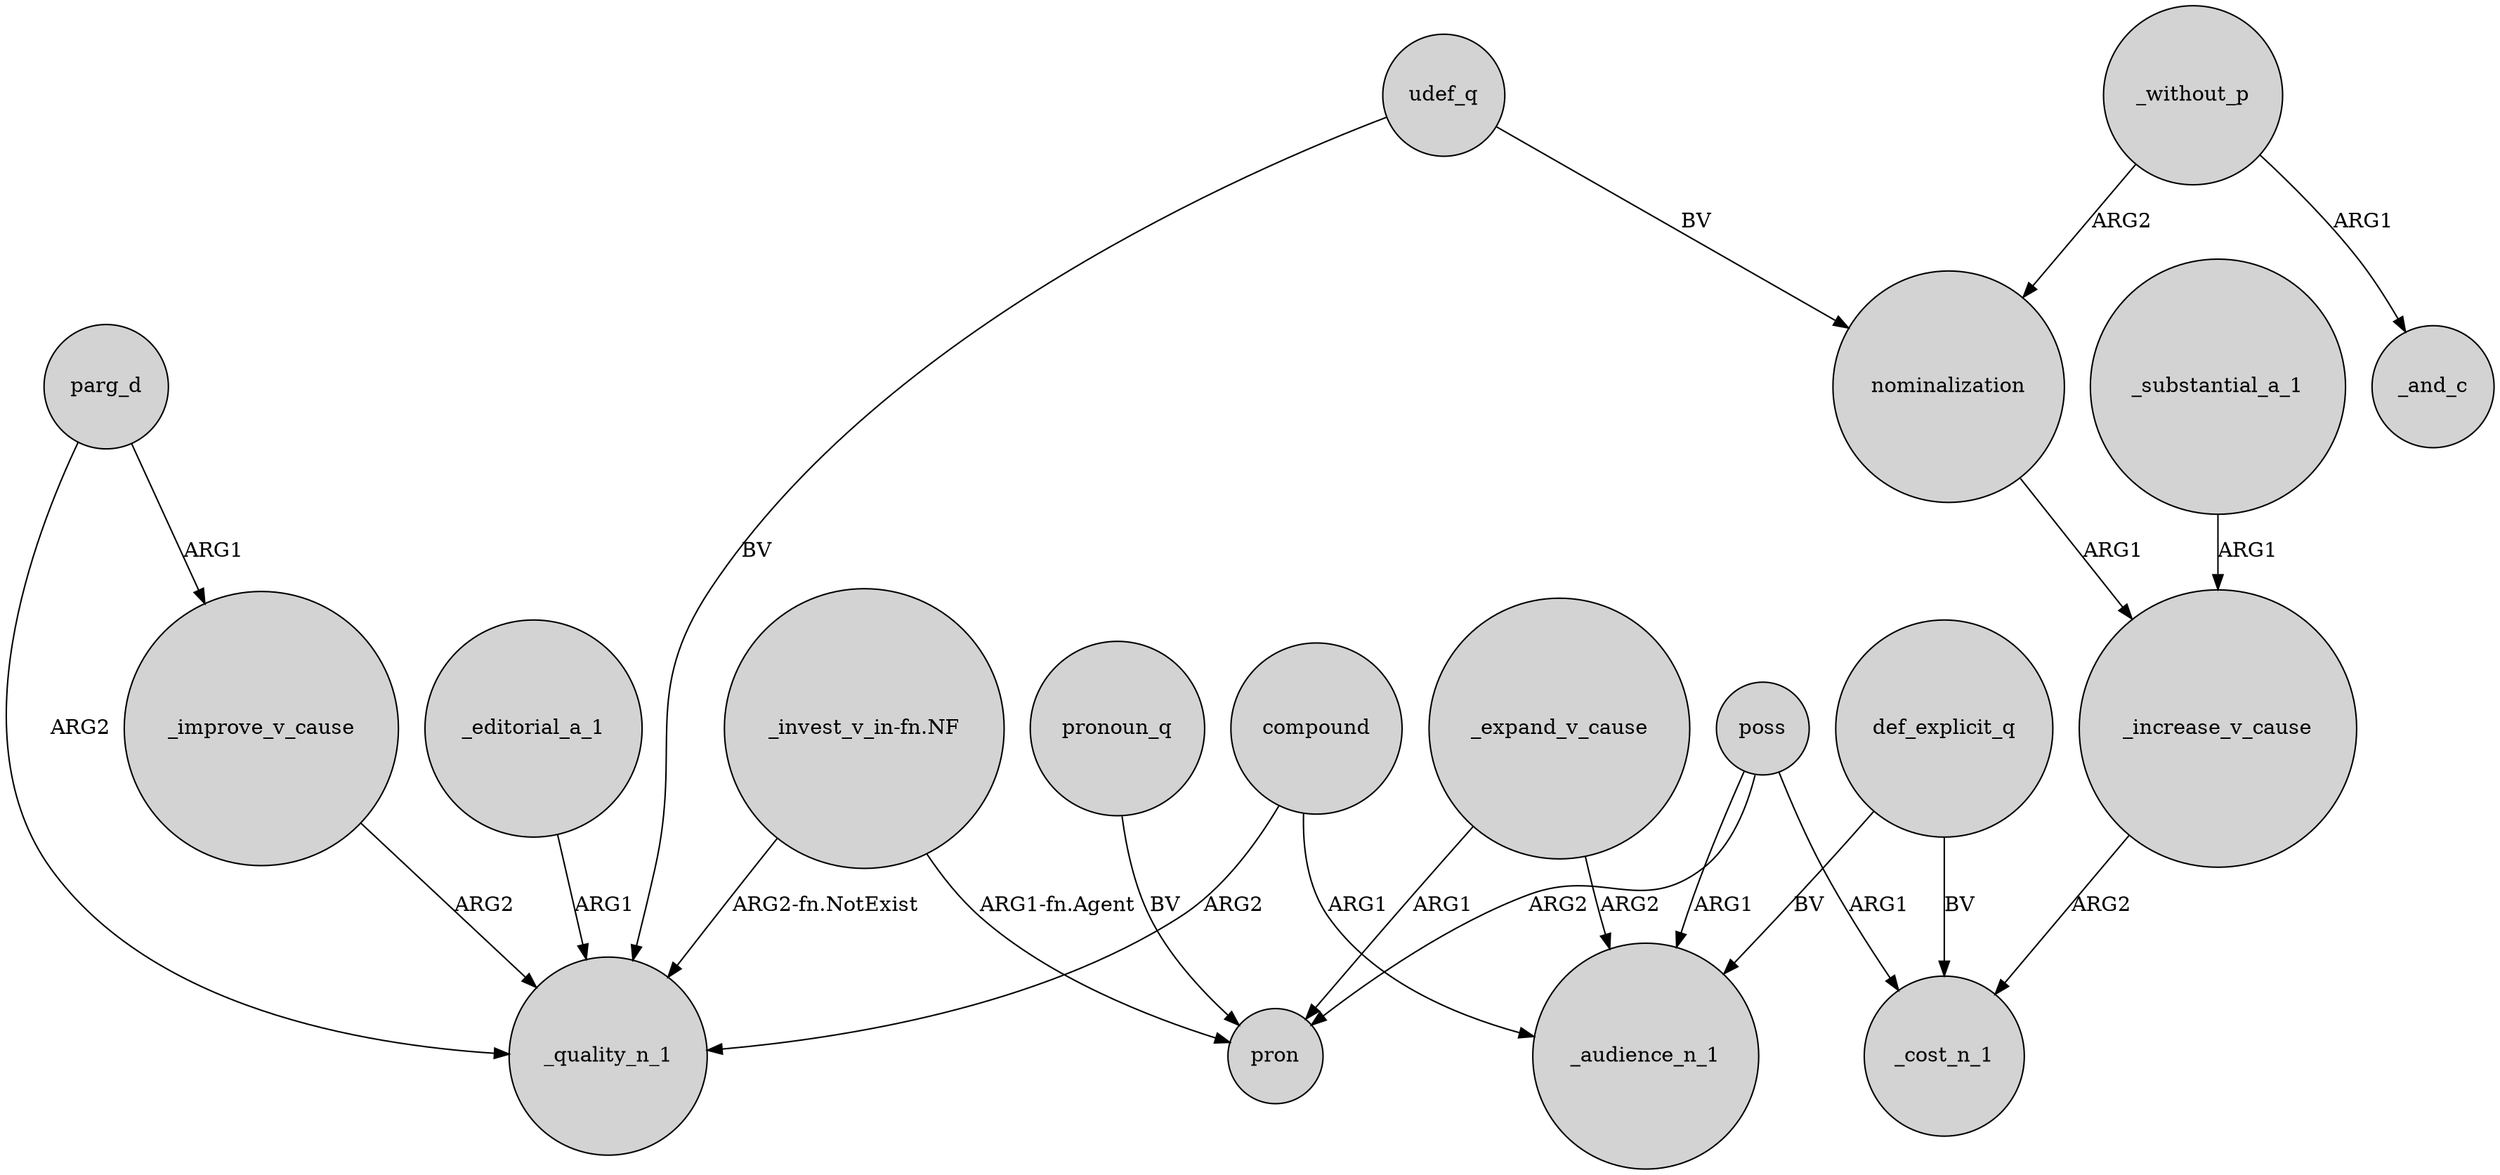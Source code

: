 digraph {
	node [shape=circle style=filled]
	udef_q -> _quality_n_1 [label=BV]
	_increase_v_cause -> _cost_n_1 [label=ARG2]
	_expand_v_cause -> pron [label=ARG1]
	poss -> pron [label=ARG2]
	_expand_v_cause -> _audience_n_1 [label=ARG2]
	compound -> _quality_n_1 [label=ARG2]
	poss -> _audience_n_1 [label=ARG1]
	"_invest_v_in-fn.NF" -> pron [label="ARG1-fn.Agent"]
	def_explicit_q -> _audience_n_1 [label=BV]
	pronoun_q -> pron [label=BV]
	compound -> _audience_n_1 [label=ARG1]
	parg_d -> _quality_n_1 [label=ARG2]
	parg_d -> _improve_v_cause [label=ARG1]
	udef_q -> nominalization [label=BV]
	"_invest_v_in-fn.NF" -> _quality_n_1 [label="ARG2-fn.NotExist"]
	_without_p -> nominalization [label=ARG2]
	_improve_v_cause -> _quality_n_1 [label=ARG2]
	def_explicit_q -> _cost_n_1 [label=BV]
	poss -> _cost_n_1 [label=ARG1]
	_without_p -> _and_c [label=ARG1]
	_editorial_a_1 -> _quality_n_1 [label=ARG1]
	nominalization -> _increase_v_cause [label=ARG1]
	_substantial_a_1 -> _increase_v_cause [label=ARG1]
}
